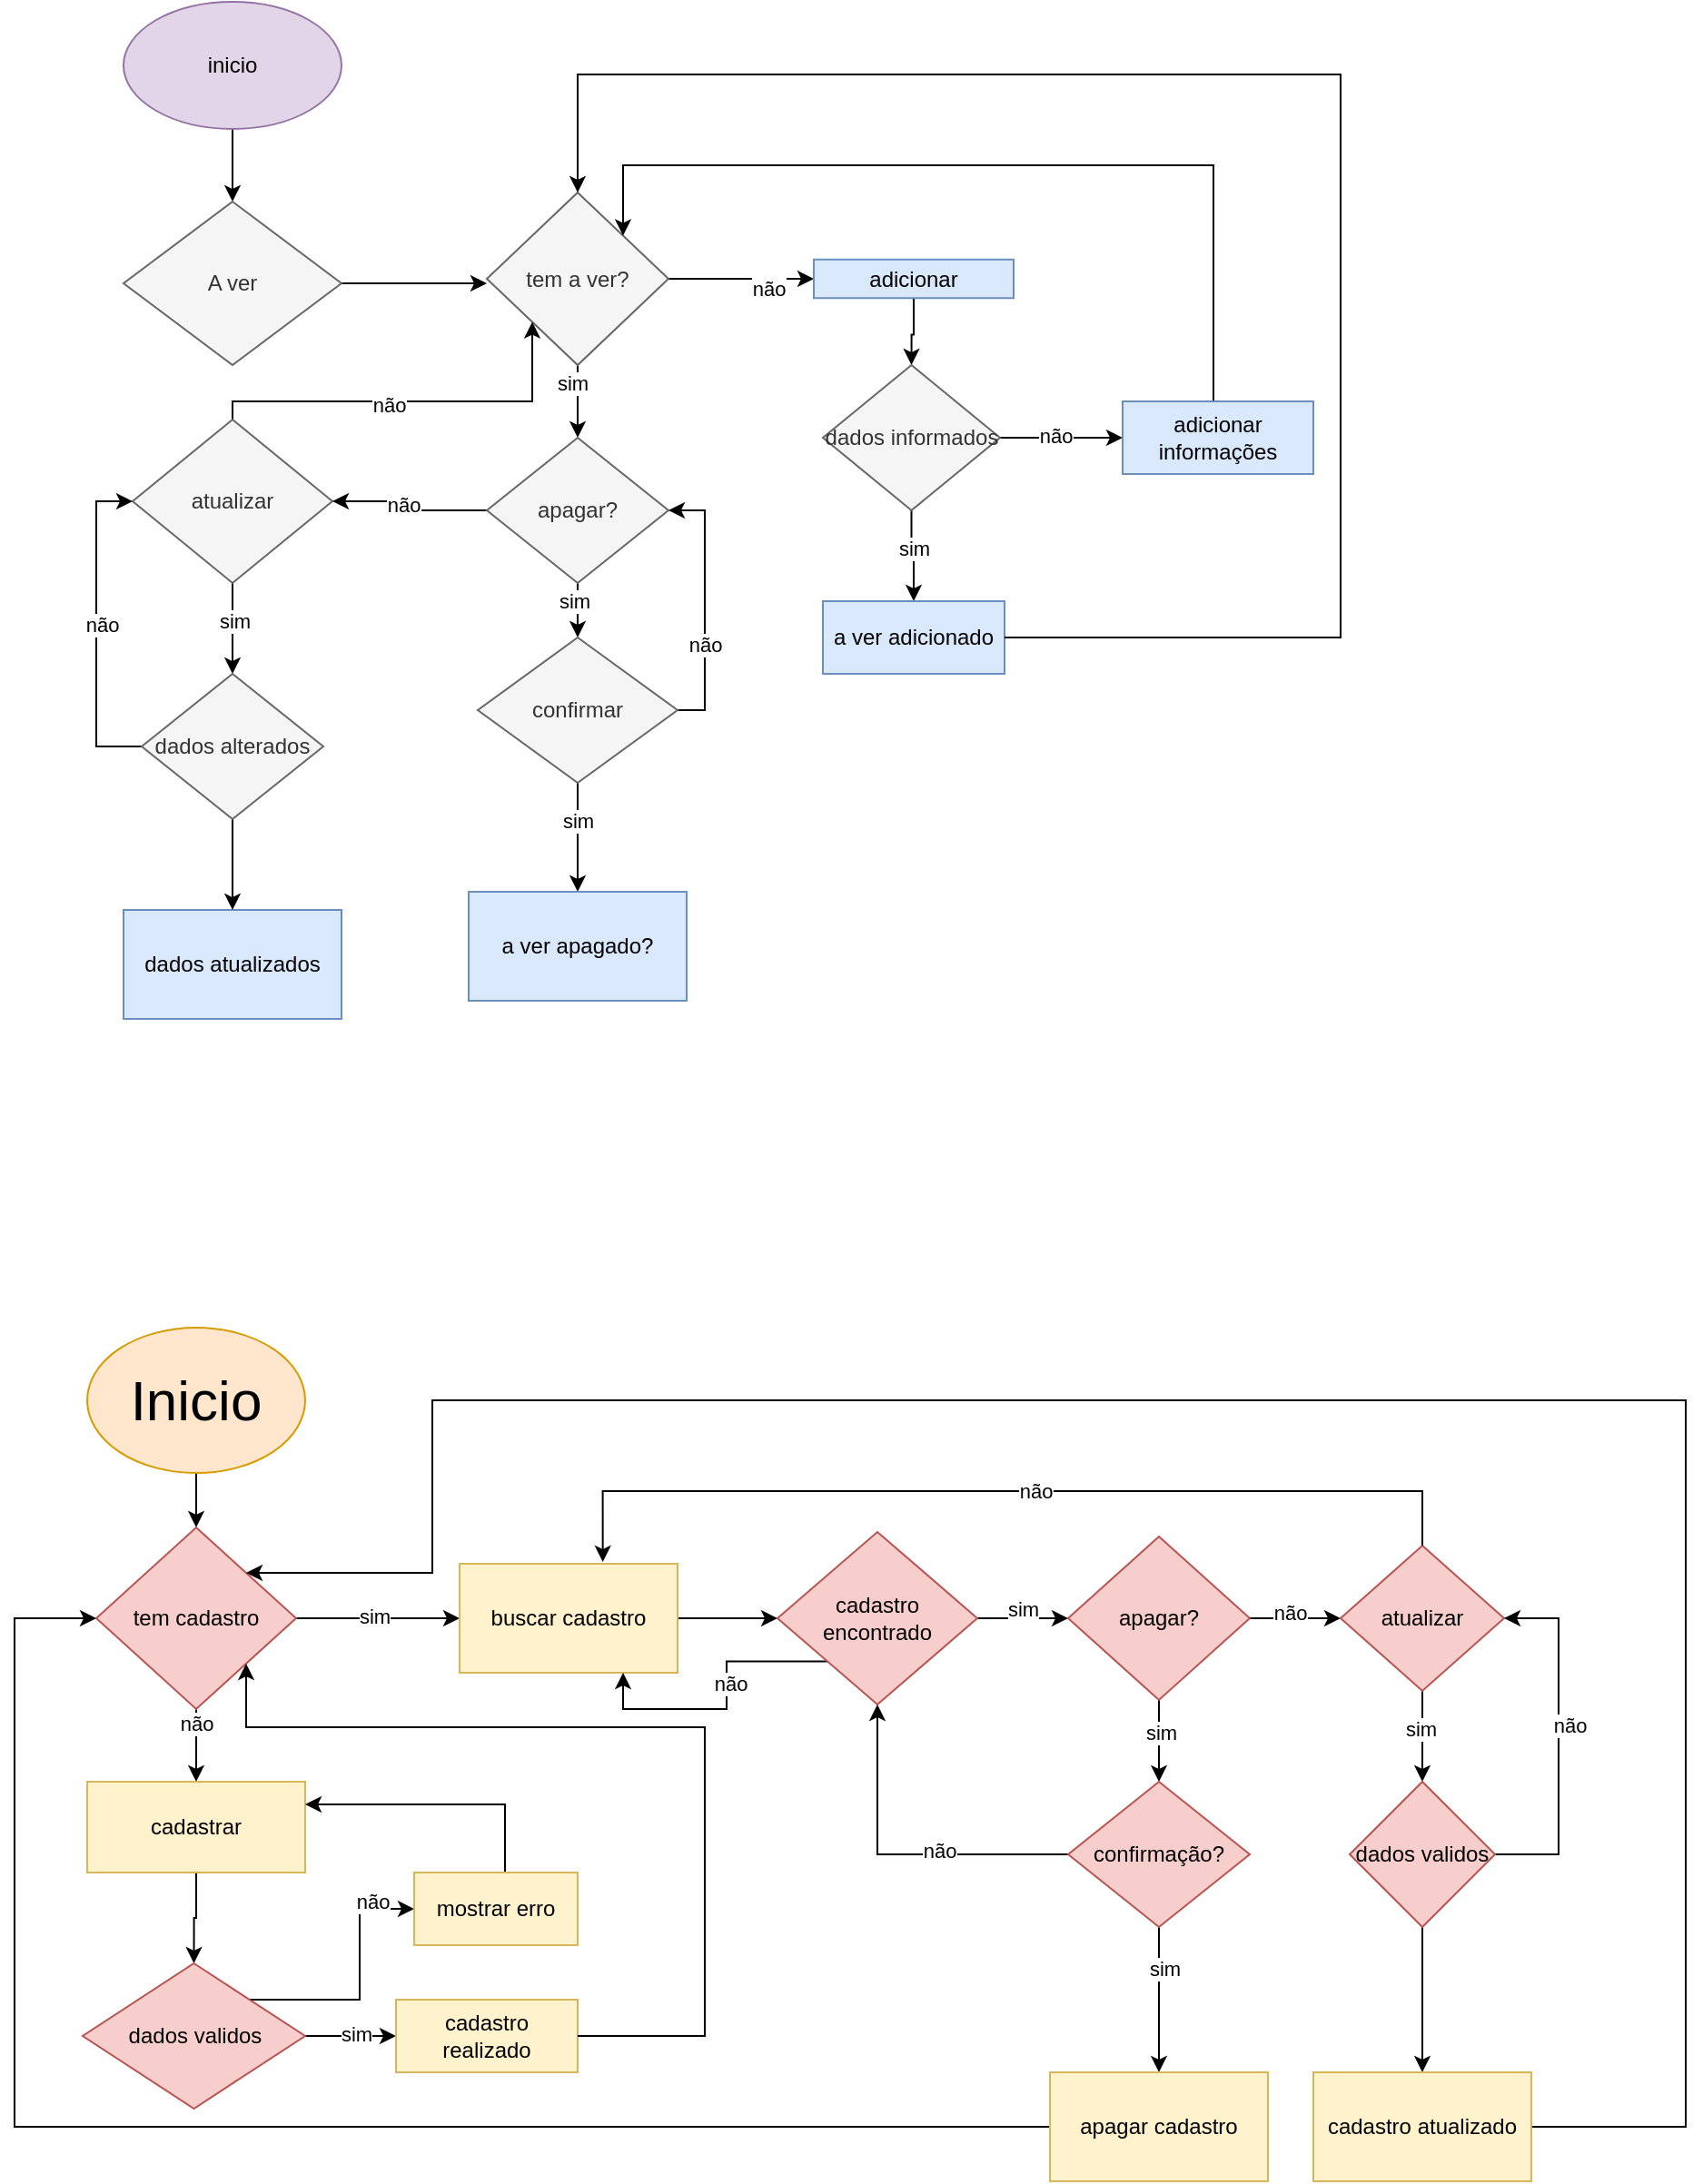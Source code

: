 <mxfile version="24.5.5" type="device">
  <diagram name="Página-1" id="7Sg--VfHiWCV4OMjjHLv">
    <mxGraphModel dx="1434" dy="782" grid="1" gridSize="10" guides="1" tooltips="1" connect="1" arrows="1" fold="1" page="1" pageScale="1" pageWidth="827" pageHeight="1169" math="0" shadow="0">
      <root>
        <mxCell id="0" />
        <mxCell id="1" parent="0" />
        <mxCell id="z7-OtWgKtnQ-wPI8jzzA-4" style="edgeStyle=orthogonalEdgeStyle;rounded=0;orthogonalLoop=1;jettySize=auto;html=1;entryX=0.5;entryY=0;entryDx=0;entryDy=0;" parent="1" source="z7-OtWgKtnQ-wPI8jzzA-2" target="z7-OtWgKtnQ-wPI8jzzA-3" edge="1">
          <mxGeometry relative="1" as="geometry" />
        </mxCell>
        <mxCell id="z7-OtWgKtnQ-wPI8jzzA-2" value="inicio" style="ellipse;whiteSpace=wrap;html=1;fillColor=#e1d5e7;strokeColor=#9673a6;" parent="1" vertex="1">
          <mxGeometry x="130" y="30" width="120" height="70" as="geometry" />
        </mxCell>
        <mxCell id="z7-OtWgKtnQ-wPI8jzzA-8" style="edgeStyle=orthogonalEdgeStyle;rounded=0;orthogonalLoop=1;jettySize=auto;html=1;" parent="1" source="z7-OtWgKtnQ-wPI8jzzA-3" edge="1">
          <mxGeometry relative="1" as="geometry">
            <mxPoint x="330" y="185" as="targetPoint" />
          </mxGeometry>
        </mxCell>
        <mxCell id="z7-OtWgKtnQ-wPI8jzzA-3" value="A ver" style="rhombus;whiteSpace=wrap;html=1;fillColor=#f5f5f5;fontColor=#333333;strokeColor=#666666;" parent="1" vertex="1">
          <mxGeometry x="130" y="140" width="120" height="90" as="geometry" />
        </mxCell>
        <mxCell id="z7-OtWgKtnQ-wPI8jzzA-12" style="edgeStyle=orthogonalEdgeStyle;rounded=0;orthogonalLoop=1;jettySize=auto;html=1;entryX=0;entryY=0.5;entryDx=0;entryDy=0;" parent="1" source="z7-OtWgKtnQ-wPI8jzzA-5" target="z7-OtWgKtnQ-wPI8jzzA-14" edge="1">
          <mxGeometry relative="1" as="geometry">
            <mxPoint x="570" y="182.5" as="targetPoint" />
          </mxGeometry>
        </mxCell>
        <mxCell id="z7-OtWgKtnQ-wPI8jzzA-13" value="não" style="edgeLabel;html=1;align=center;verticalAlign=middle;resizable=0;points=[];" parent="z7-OtWgKtnQ-wPI8jzzA-12" vertex="1" connectable="0">
          <mxGeometry x="0.373" y="-5" relative="1" as="geometry">
            <mxPoint as="offset" />
          </mxGeometry>
        </mxCell>
        <mxCell id="z7-OtWgKtnQ-wPI8jzzA-20" style="edgeStyle=orthogonalEdgeStyle;rounded=0;orthogonalLoop=1;jettySize=auto;html=1;entryX=0.5;entryY=0;entryDx=0;entryDy=0;" parent="1" source="z7-OtWgKtnQ-wPI8jzzA-5" target="z7-OtWgKtnQ-wPI8jzzA-19" edge="1">
          <mxGeometry relative="1" as="geometry" />
        </mxCell>
        <mxCell id="z7-OtWgKtnQ-wPI8jzzA-41" value="sim" style="edgeLabel;html=1;align=center;verticalAlign=middle;resizable=0;points=[];" parent="z7-OtWgKtnQ-wPI8jzzA-20" vertex="1" connectable="0">
          <mxGeometry x="-0.507" y="-3" relative="1" as="geometry">
            <mxPoint as="offset" />
          </mxGeometry>
        </mxCell>
        <mxCell id="z7-OtWgKtnQ-wPI8jzzA-5" value="tem a ver?" style="rhombus;whiteSpace=wrap;html=1;fillColor=#f5f5f5;fontColor=#333333;strokeColor=#666666;" parent="1" vertex="1">
          <mxGeometry x="330" y="135" width="100" height="95" as="geometry" />
        </mxCell>
        <mxCell id="z7-OtWgKtnQ-wPI8jzzA-50" style="edgeStyle=orthogonalEdgeStyle;rounded=0;orthogonalLoop=1;jettySize=auto;html=1;entryX=0.5;entryY=0;entryDx=0;entryDy=0;" parent="1" source="z7-OtWgKtnQ-wPI8jzzA-14" target="z7-OtWgKtnQ-wPI8jzzA-46" edge="1">
          <mxGeometry relative="1" as="geometry" />
        </mxCell>
        <mxCell id="z7-OtWgKtnQ-wPI8jzzA-14" value="adicionar" style="rounded=0;whiteSpace=wrap;html=1;fillColor=#dae8fc;strokeColor=#6c8ebf;" parent="1" vertex="1">
          <mxGeometry x="510" y="171.88" width="110" height="21.25" as="geometry" />
        </mxCell>
        <mxCell id="z7-OtWgKtnQ-wPI8jzzA-16" style="edgeStyle=orthogonalEdgeStyle;rounded=0;orthogonalLoop=1;jettySize=auto;html=1;entryX=0.5;entryY=0;entryDx=0;entryDy=0;" parent="1" source="z7-OtWgKtnQ-wPI8jzzA-15" target="z7-OtWgKtnQ-wPI8jzzA-23" edge="1">
          <mxGeometry relative="1" as="geometry">
            <mxPoint x="190" y="390" as="targetPoint" />
          </mxGeometry>
        </mxCell>
        <mxCell id="z7-OtWgKtnQ-wPI8jzzA-17" value="sim" style="edgeLabel;html=1;align=center;verticalAlign=middle;resizable=0;points=[];" parent="z7-OtWgKtnQ-wPI8jzzA-16" vertex="1" connectable="0">
          <mxGeometry x="-0.168" y="1" relative="1" as="geometry">
            <mxPoint as="offset" />
          </mxGeometry>
        </mxCell>
        <mxCell id="z7-OtWgKtnQ-wPI8jzzA-44" style="edgeStyle=orthogonalEdgeStyle;rounded=0;orthogonalLoop=1;jettySize=auto;html=1;exitX=0.5;exitY=0;exitDx=0;exitDy=0;entryX=0;entryY=1;entryDx=0;entryDy=0;" parent="1" source="z7-OtWgKtnQ-wPI8jzzA-15" target="z7-OtWgKtnQ-wPI8jzzA-5" edge="1">
          <mxGeometry relative="1" as="geometry">
            <mxPoint x="320" y="200" as="targetPoint" />
            <Array as="points">
              <mxPoint x="355" y="250" />
            </Array>
          </mxGeometry>
        </mxCell>
        <mxCell id="z7-OtWgKtnQ-wPI8jzzA-45" value="não" style="edgeLabel;html=1;align=center;verticalAlign=middle;resizable=0;points=[];" parent="z7-OtWgKtnQ-wPI8jzzA-44" vertex="1" connectable="0">
          <mxGeometry x="-0.129" y="-2" relative="1" as="geometry">
            <mxPoint as="offset" />
          </mxGeometry>
        </mxCell>
        <mxCell id="z7-OtWgKtnQ-wPI8jzzA-15" value="atualizar" style="rhombus;whiteSpace=wrap;html=1;fillColor=#f5f5f5;fontColor=#333333;strokeColor=#666666;" parent="1" vertex="1">
          <mxGeometry x="135" y="260" width="110" height="90" as="geometry" />
        </mxCell>
        <mxCell id="z7-OtWgKtnQ-wPI8jzzA-18" value="dados atualizados" style="rounded=0;whiteSpace=wrap;html=1;fillColor=#dae8fc;strokeColor=#6c8ebf;" parent="1" vertex="1">
          <mxGeometry x="130" y="530" width="120" height="60" as="geometry" />
        </mxCell>
        <mxCell id="z7-OtWgKtnQ-wPI8jzzA-21" style="edgeStyle=orthogonalEdgeStyle;rounded=0;orthogonalLoop=1;jettySize=auto;html=1;entryX=0.5;entryY=0;entryDx=0;entryDy=0;" parent="1" source="z7-OtWgKtnQ-wPI8jzzA-19" target="z7-OtWgKtnQ-wPI8jzzA-22" edge="1">
          <mxGeometry relative="1" as="geometry">
            <mxPoint x="380" y="400" as="targetPoint" />
          </mxGeometry>
        </mxCell>
        <mxCell id="z7-OtWgKtnQ-wPI8jzzA-40" value="sim" style="edgeLabel;html=1;align=center;verticalAlign=middle;resizable=0;points=[];" parent="z7-OtWgKtnQ-wPI8jzzA-21" vertex="1" connectable="0">
          <mxGeometry x="-0.606" y="-2" relative="1" as="geometry">
            <mxPoint as="offset" />
          </mxGeometry>
        </mxCell>
        <mxCell id="z7-OtWgKtnQ-wPI8jzzA-42" style="edgeStyle=orthogonalEdgeStyle;rounded=0;orthogonalLoop=1;jettySize=auto;html=1;" parent="1" source="z7-OtWgKtnQ-wPI8jzzA-19" target="z7-OtWgKtnQ-wPI8jzzA-15" edge="1">
          <mxGeometry relative="1" as="geometry" />
        </mxCell>
        <mxCell id="z7-OtWgKtnQ-wPI8jzzA-43" value="não" style="edgeLabel;html=1;align=center;verticalAlign=middle;resizable=0;points=[];" parent="z7-OtWgKtnQ-wPI8jzzA-42" vertex="1" connectable="0">
          <mxGeometry x="0.009" y="4" relative="1" as="geometry">
            <mxPoint as="offset" />
          </mxGeometry>
        </mxCell>
        <mxCell id="z7-OtWgKtnQ-wPI8jzzA-19" value="apagar?" style="rhombus;whiteSpace=wrap;html=1;fillColor=#f5f5f5;fontColor=#333333;strokeColor=#666666;" parent="1" vertex="1">
          <mxGeometry x="330" y="270" width="100" height="80" as="geometry" />
        </mxCell>
        <mxCell id="z7-OtWgKtnQ-wPI8jzzA-36" style="edgeStyle=orthogonalEdgeStyle;rounded=0;orthogonalLoop=1;jettySize=auto;html=1;exitX=0.5;exitY=1;exitDx=0;exitDy=0;entryX=0.5;entryY=0;entryDx=0;entryDy=0;" parent="1" source="z7-OtWgKtnQ-wPI8jzzA-22" target="z7-OtWgKtnQ-wPI8jzzA-29" edge="1">
          <mxGeometry relative="1" as="geometry" />
        </mxCell>
        <mxCell id="z7-OtWgKtnQ-wPI8jzzA-38" value="sim" style="edgeLabel;html=1;align=center;verticalAlign=middle;resizable=0;points=[];" parent="z7-OtWgKtnQ-wPI8jzzA-36" vertex="1" connectable="0">
          <mxGeometry x="-0.314" relative="1" as="geometry">
            <mxPoint as="offset" />
          </mxGeometry>
        </mxCell>
        <mxCell id="z7-OtWgKtnQ-wPI8jzzA-37" style="edgeStyle=orthogonalEdgeStyle;rounded=0;orthogonalLoop=1;jettySize=auto;html=1;entryX=1;entryY=0.5;entryDx=0;entryDy=0;" parent="1" source="z7-OtWgKtnQ-wPI8jzzA-22" target="z7-OtWgKtnQ-wPI8jzzA-19" edge="1">
          <mxGeometry relative="1" as="geometry">
            <Array as="points">
              <mxPoint x="450" y="420" />
              <mxPoint x="450" y="310" />
            </Array>
          </mxGeometry>
        </mxCell>
        <mxCell id="z7-OtWgKtnQ-wPI8jzzA-39" value="não" style="edgeLabel;html=1;align=center;verticalAlign=middle;resizable=0;points=[];" parent="z7-OtWgKtnQ-wPI8jzzA-37" vertex="1" connectable="0">
          <mxGeometry x="-0.3" relative="1" as="geometry">
            <mxPoint as="offset" />
          </mxGeometry>
        </mxCell>
        <mxCell id="z7-OtWgKtnQ-wPI8jzzA-22" value="confirmar" style="rhombus;whiteSpace=wrap;html=1;fillColor=#f5f5f5;fontColor=#333333;strokeColor=#666666;" parent="1" vertex="1">
          <mxGeometry x="325" y="380" width="110" height="80" as="geometry" />
        </mxCell>
        <mxCell id="z7-OtWgKtnQ-wPI8jzzA-24" style="edgeStyle=orthogonalEdgeStyle;rounded=0;orthogonalLoop=1;jettySize=auto;html=1;" parent="1" source="z7-OtWgKtnQ-wPI8jzzA-23" target="z7-OtWgKtnQ-wPI8jzzA-18" edge="1">
          <mxGeometry relative="1" as="geometry" />
        </mxCell>
        <mxCell id="z7-OtWgKtnQ-wPI8jzzA-27" style="edgeStyle=orthogonalEdgeStyle;rounded=0;orthogonalLoop=1;jettySize=auto;html=1;exitX=0;exitY=0.5;exitDx=0;exitDy=0;entryX=0;entryY=0.5;entryDx=0;entryDy=0;" parent="1" source="z7-OtWgKtnQ-wPI8jzzA-23" target="z7-OtWgKtnQ-wPI8jzzA-15" edge="1">
          <mxGeometry relative="1" as="geometry" />
        </mxCell>
        <mxCell id="z7-OtWgKtnQ-wPI8jzzA-28" value="não" style="edgeLabel;html=1;align=center;verticalAlign=middle;resizable=0;points=[];" parent="z7-OtWgKtnQ-wPI8jzzA-27" vertex="1" connectable="0">
          <mxGeometry x="0.021" y="-3" relative="1" as="geometry">
            <mxPoint as="offset" />
          </mxGeometry>
        </mxCell>
        <mxCell id="z7-OtWgKtnQ-wPI8jzzA-23" value="dados alterados" style="rhombus;whiteSpace=wrap;html=1;fillColor=#f5f5f5;fontColor=#333333;strokeColor=#666666;" parent="1" vertex="1">
          <mxGeometry x="140" y="400" width="100" height="80" as="geometry" />
        </mxCell>
        <mxCell id="z7-OtWgKtnQ-wPI8jzzA-29" value="a ver apagado?" style="rounded=0;whiteSpace=wrap;html=1;fillColor=#dae8fc;strokeColor=#6c8ebf;" parent="1" vertex="1">
          <mxGeometry x="320" y="520" width="120" height="60" as="geometry" />
        </mxCell>
        <mxCell id="z7-OtWgKtnQ-wPI8jzzA-55" style="edgeStyle=orthogonalEdgeStyle;rounded=0;orthogonalLoop=1;jettySize=auto;html=1;entryX=0.5;entryY=0;entryDx=0;entryDy=0;" parent="1" source="z7-OtWgKtnQ-wPI8jzzA-46" target="z7-OtWgKtnQ-wPI8jzzA-51" edge="1">
          <mxGeometry relative="1" as="geometry" />
        </mxCell>
        <mxCell id="z7-OtWgKtnQ-wPI8jzzA-56" value="sim" style="edgeLabel;html=1;align=center;verticalAlign=middle;resizable=0;points=[];" parent="z7-OtWgKtnQ-wPI8jzzA-55" vertex="1" connectable="0">
          <mxGeometry x="-0.193" y="1" relative="1" as="geometry">
            <mxPoint as="offset" />
          </mxGeometry>
        </mxCell>
        <mxCell id="z7-OtWgKtnQ-wPI8jzzA-60" style="edgeStyle=orthogonalEdgeStyle;rounded=0;orthogonalLoop=1;jettySize=auto;html=1;entryX=0;entryY=0.5;entryDx=0;entryDy=0;" parent="1" source="z7-OtWgKtnQ-wPI8jzzA-46" target="z7-OtWgKtnQ-wPI8jzzA-57" edge="1">
          <mxGeometry relative="1" as="geometry" />
        </mxCell>
        <mxCell id="z7-OtWgKtnQ-wPI8jzzA-62" value="não" style="edgeLabel;html=1;align=center;verticalAlign=middle;resizable=0;points=[];" parent="z7-OtWgKtnQ-wPI8jzzA-60" vertex="1" connectable="0">
          <mxGeometry x="-0.091" y="1" relative="1" as="geometry">
            <mxPoint as="offset" />
          </mxGeometry>
        </mxCell>
        <mxCell id="z7-OtWgKtnQ-wPI8jzzA-46" value="dados informados" style="rhombus;whiteSpace=wrap;html=1;fillColor=#f5f5f5;fontColor=#333333;strokeColor=#666666;" parent="1" vertex="1">
          <mxGeometry x="515" y="230" width="97.5" height="80" as="geometry" />
        </mxCell>
        <mxCell id="z7-OtWgKtnQ-wPI8jzzA-51" value="a ver adicionado" style="rounded=0;whiteSpace=wrap;html=1;fillColor=#dae8fc;strokeColor=#6c8ebf;" parent="1" vertex="1">
          <mxGeometry x="515" y="360" width="100" height="40" as="geometry" />
        </mxCell>
        <mxCell id="z7-OtWgKtnQ-wPI8jzzA-64" style="edgeStyle=orthogonalEdgeStyle;rounded=0;orthogonalLoop=1;jettySize=auto;html=1;entryX=1;entryY=0;entryDx=0;entryDy=0;" parent="1" source="z7-OtWgKtnQ-wPI8jzzA-57" target="z7-OtWgKtnQ-wPI8jzzA-5" edge="1">
          <mxGeometry relative="1" as="geometry">
            <Array as="points">
              <mxPoint x="730" y="120" />
              <mxPoint x="405" y="120" />
            </Array>
          </mxGeometry>
        </mxCell>
        <mxCell id="z7-OtWgKtnQ-wPI8jzzA-57" value="adicionar&lt;div&gt;informações&lt;/div&gt;" style="rounded=0;whiteSpace=wrap;html=1;fillColor=#dae8fc;strokeColor=#6c8ebf;" parent="1" vertex="1">
          <mxGeometry x="680" y="250" width="105" height="40" as="geometry" />
        </mxCell>
        <mxCell id="z7-OtWgKtnQ-wPI8jzzA-65" style="edgeStyle=orthogonalEdgeStyle;rounded=0;orthogonalLoop=1;jettySize=auto;html=1;entryX=0.5;entryY=0;entryDx=0;entryDy=0;" parent="1" source="z7-OtWgKtnQ-wPI8jzzA-51" target="z7-OtWgKtnQ-wPI8jzzA-5" edge="1">
          <mxGeometry relative="1" as="geometry">
            <mxPoint x="380" y="150" as="targetPoint" />
            <Array as="points">
              <mxPoint x="800" y="380" />
              <mxPoint x="800" y="70" />
              <mxPoint x="380" y="70" />
            </Array>
          </mxGeometry>
        </mxCell>
        <mxCell id="z7-OtWgKtnQ-wPI8jzzA-127" style="edgeStyle=orthogonalEdgeStyle;rounded=0;orthogonalLoop=1;jettySize=auto;html=1;entryX=0.5;entryY=0;entryDx=0;entryDy=0;" parent="1" source="z7-OtWgKtnQ-wPI8jzzA-66" target="z7-OtWgKtnQ-wPI8jzzA-67" edge="1">
          <mxGeometry relative="1" as="geometry" />
        </mxCell>
        <mxCell id="z7-OtWgKtnQ-wPI8jzzA-66" value="&lt;font style=&quot;font-size: 31px;&quot;&gt;Inicio&lt;/font&gt;" style="ellipse;whiteSpace=wrap;html=1;strokeWidth=1;fillColor=#ffe6cc;strokeColor=#d79b00;" parent="1" vertex="1">
          <mxGeometry x="110" y="760" width="120" height="80" as="geometry" />
        </mxCell>
        <mxCell id="z7-OtWgKtnQ-wPI8jzzA-70" style="edgeStyle=orthogonalEdgeStyle;rounded=0;orthogonalLoop=1;jettySize=auto;html=1;entryX=0;entryY=0.5;entryDx=0;entryDy=0;" parent="1" source="z7-OtWgKtnQ-wPI8jzzA-67" target="z7-OtWgKtnQ-wPI8jzzA-75" edge="1">
          <mxGeometry relative="1" as="geometry">
            <mxPoint x="310" y="920" as="targetPoint" />
          </mxGeometry>
        </mxCell>
        <mxCell id="z7-OtWgKtnQ-wPI8jzzA-74" value="sim" style="edgeLabel;html=1;align=center;verticalAlign=middle;resizable=0;points=[];" parent="z7-OtWgKtnQ-wPI8jzzA-70" vertex="1" connectable="0">
          <mxGeometry x="-0.059" y="1" relative="1" as="geometry">
            <mxPoint as="offset" />
          </mxGeometry>
        </mxCell>
        <mxCell id="z7-OtWgKtnQ-wPI8jzzA-110" style="edgeStyle=orthogonalEdgeStyle;rounded=0;orthogonalLoop=1;jettySize=auto;html=1;entryX=0.5;entryY=0;entryDx=0;entryDy=0;" parent="1" source="z7-OtWgKtnQ-wPI8jzzA-67" target="z7-OtWgKtnQ-wPI8jzzA-107" edge="1">
          <mxGeometry relative="1" as="geometry" />
        </mxCell>
        <mxCell id="z7-OtWgKtnQ-wPI8jzzA-117" value="não" style="edgeLabel;html=1;align=center;verticalAlign=middle;resizable=0;points=[];" parent="z7-OtWgKtnQ-wPI8jzzA-110" vertex="1" connectable="0">
          <mxGeometry x="-0.615" relative="1" as="geometry">
            <mxPoint as="offset" />
          </mxGeometry>
        </mxCell>
        <mxCell id="z7-OtWgKtnQ-wPI8jzzA-67" value="tem cadastro" style="rhombus;whiteSpace=wrap;html=1;fillColor=#f8cecc;strokeColor=#b85450;" parent="1" vertex="1">
          <mxGeometry x="115" y="870" width="110" height="100" as="geometry" />
        </mxCell>
        <mxCell id="z7-OtWgKtnQ-wPI8jzzA-76" style="edgeStyle=orthogonalEdgeStyle;rounded=0;orthogonalLoop=1;jettySize=auto;html=1;exitX=1;exitY=0.5;exitDx=0;exitDy=0;entryX=0;entryY=0.5;entryDx=0;entryDy=0;" parent="1" source="z7-OtWgKtnQ-wPI8jzzA-75" target="z7-OtWgKtnQ-wPI8jzzA-83" edge="1">
          <mxGeometry relative="1" as="geometry">
            <mxPoint x="480" y="920.304" as="targetPoint" />
          </mxGeometry>
        </mxCell>
        <mxCell id="z7-OtWgKtnQ-wPI8jzzA-75" value="buscar cadastro" style="rounded=0;whiteSpace=wrap;html=1;fillColor=#fff2cc;strokeColor=#d6b656;" parent="1" vertex="1">
          <mxGeometry x="315" y="890" width="120" height="60" as="geometry" />
        </mxCell>
        <mxCell id="z7-OtWgKtnQ-wPI8jzzA-86" style="edgeStyle=orthogonalEdgeStyle;rounded=0;orthogonalLoop=1;jettySize=auto;html=1;entryX=0;entryY=0.5;entryDx=0;entryDy=0;" parent="1" source="z7-OtWgKtnQ-wPI8jzzA-83" target="z7-OtWgKtnQ-wPI8jzzA-88" edge="1">
          <mxGeometry relative="1" as="geometry">
            <mxPoint x="650" y="920" as="targetPoint" />
          </mxGeometry>
        </mxCell>
        <mxCell id="z7-OtWgKtnQ-wPI8jzzA-87" value="sim" style="edgeLabel;html=1;align=center;verticalAlign=middle;resizable=0;points=[];" parent="z7-OtWgKtnQ-wPI8jzzA-86" vertex="1" connectable="0">
          <mxGeometry x="-0.008" y="4" relative="1" as="geometry">
            <mxPoint y="-1" as="offset" />
          </mxGeometry>
        </mxCell>
        <mxCell id="z7-OtWgKtnQ-wPI8jzzA-137" style="edgeStyle=orthogonalEdgeStyle;rounded=0;orthogonalLoop=1;jettySize=auto;html=1;exitX=0;exitY=1;exitDx=0;exitDy=0;entryX=0.75;entryY=1;entryDx=0;entryDy=0;" parent="1" source="z7-OtWgKtnQ-wPI8jzzA-83" target="z7-OtWgKtnQ-wPI8jzzA-75" edge="1">
          <mxGeometry relative="1" as="geometry">
            <Array as="points">
              <mxPoint x="462" y="944" />
              <mxPoint x="462" y="970" />
              <mxPoint x="405" y="970" />
            </Array>
          </mxGeometry>
        </mxCell>
        <mxCell id="z7-OtWgKtnQ-wPI8jzzA-138" value="não" style="edgeLabel;html=1;align=center;verticalAlign=middle;resizable=0;points=[];" parent="z7-OtWgKtnQ-wPI8jzzA-137" vertex="1" connectable="0">
          <mxGeometry x="-0.148" y="2" relative="1" as="geometry">
            <mxPoint as="offset" />
          </mxGeometry>
        </mxCell>
        <mxCell id="z7-OtWgKtnQ-wPI8jzzA-83" value="cadastro&lt;div&gt;encontrado&lt;/div&gt;" style="rhombus;whiteSpace=wrap;html=1;fillColor=#f8cecc;strokeColor=#b85450;" parent="1" vertex="1">
          <mxGeometry x="490" y="872.5" width="110" height="95" as="geometry" />
        </mxCell>
        <mxCell id="z7-OtWgKtnQ-wPI8jzzA-89" style="edgeStyle=orthogonalEdgeStyle;rounded=0;orthogonalLoop=1;jettySize=auto;html=1;entryX=0.5;entryY=0;entryDx=0;entryDy=0;" parent="1" source="z7-OtWgKtnQ-wPI8jzzA-88" target="z7-OtWgKtnQ-wPI8jzzA-91" edge="1">
          <mxGeometry relative="1" as="geometry">
            <mxPoint x="700" y="1000" as="targetPoint" />
          </mxGeometry>
        </mxCell>
        <mxCell id="z7-OtWgKtnQ-wPI8jzzA-90" value="sim" style="edgeLabel;html=1;align=center;verticalAlign=middle;resizable=0;points=[];" parent="z7-OtWgKtnQ-wPI8jzzA-89" vertex="1" connectable="0">
          <mxGeometry x="-0.211" y="1" relative="1" as="geometry">
            <mxPoint as="offset" />
          </mxGeometry>
        </mxCell>
        <mxCell id="z7-OtWgKtnQ-wPI8jzzA-95" style="edgeStyle=orthogonalEdgeStyle;rounded=0;orthogonalLoop=1;jettySize=auto;html=1;exitX=1;exitY=0.5;exitDx=0;exitDy=0;entryX=0;entryY=0.5;entryDx=0;entryDy=0;" parent="1" source="z7-OtWgKtnQ-wPI8jzzA-88" target="z7-OtWgKtnQ-wPI8jzzA-97" edge="1">
          <mxGeometry relative="1" as="geometry">
            <mxPoint x="800" y="915.087" as="targetPoint" />
          </mxGeometry>
        </mxCell>
        <mxCell id="z7-OtWgKtnQ-wPI8jzzA-96" value="não" style="edgeLabel;html=1;align=center;verticalAlign=middle;resizable=0;points=[];" parent="z7-OtWgKtnQ-wPI8jzzA-95" vertex="1" connectable="0">
          <mxGeometry x="-0.126" y="3" relative="1" as="geometry">
            <mxPoint as="offset" />
          </mxGeometry>
        </mxCell>
        <mxCell id="z7-OtWgKtnQ-wPI8jzzA-88" value="apagar?" style="rhombus;whiteSpace=wrap;html=1;fillColor=#f8cecc;strokeColor=#b85450;" parent="1" vertex="1">
          <mxGeometry x="650" y="875" width="100" height="90" as="geometry" />
        </mxCell>
        <mxCell id="z7-OtWgKtnQ-wPI8jzzA-92" style="edgeStyle=orthogonalEdgeStyle;rounded=0;orthogonalLoop=1;jettySize=auto;html=1;entryX=0.5;entryY=0;entryDx=0;entryDy=0;" parent="1" source="z7-OtWgKtnQ-wPI8jzzA-91" target="z7-OtWgKtnQ-wPI8jzzA-94" edge="1">
          <mxGeometry relative="1" as="geometry">
            <mxPoint x="700" y="1140.0" as="targetPoint" />
          </mxGeometry>
        </mxCell>
        <mxCell id="z7-OtWgKtnQ-wPI8jzzA-93" value="sim" style="edgeLabel;html=1;align=center;verticalAlign=middle;resizable=0;points=[];" parent="z7-OtWgKtnQ-wPI8jzzA-92" vertex="1" connectable="0">
          <mxGeometry x="-0.443" y="3" relative="1" as="geometry">
            <mxPoint as="offset" />
          </mxGeometry>
        </mxCell>
        <mxCell id="z7-OtWgKtnQ-wPI8jzzA-135" style="edgeStyle=orthogonalEdgeStyle;rounded=0;orthogonalLoop=1;jettySize=auto;html=1;entryX=0.5;entryY=1;entryDx=0;entryDy=0;" parent="1" source="z7-OtWgKtnQ-wPI8jzzA-91" target="z7-OtWgKtnQ-wPI8jzzA-83" edge="1">
          <mxGeometry relative="1" as="geometry" />
        </mxCell>
        <mxCell id="z7-OtWgKtnQ-wPI8jzzA-136" value="não" style="edgeLabel;html=1;align=center;verticalAlign=middle;resizable=0;points=[];" parent="z7-OtWgKtnQ-wPI8jzzA-135" vertex="1" connectable="0">
          <mxGeometry x="-0.244" y="-2" relative="1" as="geometry">
            <mxPoint as="offset" />
          </mxGeometry>
        </mxCell>
        <mxCell id="z7-OtWgKtnQ-wPI8jzzA-91" value="confirmação?" style="rhombus;whiteSpace=wrap;html=1;fillColor=#f8cecc;strokeColor=#b85450;" parent="1" vertex="1">
          <mxGeometry x="650" y="1010" width="100" height="80" as="geometry" />
        </mxCell>
        <mxCell id="z7-OtWgKtnQ-wPI8jzzA-123" style="edgeStyle=orthogonalEdgeStyle;rounded=0;orthogonalLoop=1;jettySize=auto;html=1;exitX=0;exitY=0.5;exitDx=0;exitDy=0;entryX=0;entryY=0.5;entryDx=0;entryDy=0;" parent="1" source="z7-OtWgKtnQ-wPI8jzzA-94" target="z7-OtWgKtnQ-wPI8jzzA-67" edge="1">
          <mxGeometry relative="1" as="geometry">
            <mxPoint x="40" y="1120" as="targetPoint" />
            <Array as="points">
              <mxPoint x="650" y="1200" />
              <mxPoint x="70" y="1200" />
              <mxPoint x="70" y="920" />
            </Array>
          </mxGeometry>
        </mxCell>
        <mxCell id="z7-OtWgKtnQ-wPI8jzzA-94" value="apagar cadastro" style="rounded=0;whiteSpace=wrap;html=1;fillColor=#fff2cc;strokeColor=#d6b656;" parent="1" vertex="1">
          <mxGeometry x="640" y="1170" width="120" height="60" as="geometry" />
        </mxCell>
        <mxCell id="z7-OtWgKtnQ-wPI8jzzA-98" style="edgeStyle=orthogonalEdgeStyle;rounded=0;orthogonalLoop=1;jettySize=auto;html=1;entryX=0.5;entryY=0;entryDx=0;entryDy=0;" parent="1" source="z7-OtWgKtnQ-wPI8jzzA-97" target="z7-OtWgKtnQ-wPI8jzzA-99" edge="1">
          <mxGeometry relative="1" as="geometry">
            <mxPoint x="845" y="1010" as="targetPoint" />
          </mxGeometry>
        </mxCell>
        <mxCell id="z7-OtWgKtnQ-wPI8jzzA-131" value="sim" style="edgeLabel;html=1;align=center;verticalAlign=middle;resizable=0;points=[];" parent="z7-OtWgKtnQ-wPI8jzzA-98" vertex="1" connectable="0">
          <mxGeometry x="-0.188" y="-1" relative="1" as="geometry">
            <mxPoint as="offset" />
          </mxGeometry>
        </mxCell>
        <mxCell id="z7-OtWgKtnQ-wPI8jzzA-97" value="atualizar" style="rhombus;whiteSpace=wrap;html=1;fillColor=#f8cecc;strokeColor=#b85450;" parent="1" vertex="1">
          <mxGeometry x="800" y="880" width="90" height="80" as="geometry" />
        </mxCell>
        <mxCell id="z7-OtWgKtnQ-wPI8jzzA-105" style="edgeStyle=orthogonalEdgeStyle;rounded=0;orthogonalLoop=1;jettySize=auto;html=1;entryX=0.5;entryY=0;entryDx=0;entryDy=0;" parent="1" source="z7-OtWgKtnQ-wPI8jzzA-99" target="z7-OtWgKtnQ-wPI8jzzA-102" edge="1">
          <mxGeometry relative="1" as="geometry">
            <mxPoint x="845" y="1140.0" as="targetPoint" />
          </mxGeometry>
        </mxCell>
        <mxCell id="z7-OtWgKtnQ-wPI8jzzA-132" style="edgeStyle=orthogonalEdgeStyle;rounded=0;orthogonalLoop=1;jettySize=auto;html=1;entryX=1;entryY=0.5;entryDx=0;entryDy=0;" parent="1" source="z7-OtWgKtnQ-wPI8jzzA-99" target="z7-OtWgKtnQ-wPI8jzzA-97" edge="1">
          <mxGeometry relative="1" as="geometry">
            <Array as="points">
              <mxPoint x="920" y="1050" />
              <mxPoint x="920" y="920" />
            </Array>
          </mxGeometry>
        </mxCell>
        <mxCell id="z7-OtWgKtnQ-wPI8jzzA-133" value="não" style="edgeLabel;html=1;align=center;verticalAlign=middle;resizable=0;points=[];" parent="z7-OtWgKtnQ-wPI8jzzA-132" vertex="1" connectable="0">
          <mxGeometry x="0.092" y="-6" relative="1" as="geometry">
            <mxPoint as="offset" />
          </mxGeometry>
        </mxCell>
        <mxCell id="z7-OtWgKtnQ-wPI8jzzA-99" value="dados validos" style="rhombus;whiteSpace=wrap;html=1;fillColor=#f8cecc;strokeColor=#b85450;" parent="1" vertex="1">
          <mxGeometry x="805" y="1010" width="80" height="80" as="geometry" />
        </mxCell>
        <mxCell id="z7-OtWgKtnQ-wPI8jzzA-130" style="edgeStyle=orthogonalEdgeStyle;rounded=0;orthogonalLoop=1;jettySize=auto;html=1;entryX=1;entryY=0;entryDx=0;entryDy=0;" parent="1" source="z7-OtWgKtnQ-wPI8jzzA-102" target="z7-OtWgKtnQ-wPI8jzzA-67" edge="1">
          <mxGeometry relative="1" as="geometry">
            <Array as="points">
              <mxPoint x="990" y="1200" />
              <mxPoint x="990" y="800" />
              <mxPoint x="300" y="800" />
              <mxPoint x="300" y="895" />
            </Array>
          </mxGeometry>
        </mxCell>
        <mxCell id="z7-OtWgKtnQ-wPI8jzzA-102" value="cadastro atualizado" style="rounded=0;whiteSpace=wrap;html=1;fillColor=#fff2cc;strokeColor=#d6b656;" parent="1" vertex="1">
          <mxGeometry x="785" y="1170" width="120" height="60" as="geometry" />
        </mxCell>
        <mxCell id="z7-OtWgKtnQ-wPI8jzzA-112" style="edgeStyle=orthogonalEdgeStyle;rounded=0;orthogonalLoop=1;jettySize=auto;html=1;entryX=0.5;entryY=0;entryDx=0;entryDy=0;" parent="1" source="z7-OtWgKtnQ-wPI8jzzA-107" target="z7-OtWgKtnQ-wPI8jzzA-111" edge="1">
          <mxGeometry relative="1" as="geometry" />
        </mxCell>
        <mxCell id="z7-OtWgKtnQ-wPI8jzzA-107" value="cadastrar" style="rounded=0;whiteSpace=wrap;html=1;fillColor=#fff2cc;strokeColor=#d6b656;" parent="1" vertex="1">
          <mxGeometry x="110" y="1010" width="120" height="50" as="geometry" />
        </mxCell>
        <mxCell id="z7-OtWgKtnQ-wPI8jzzA-113" style="edgeStyle=orthogonalEdgeStyle;rounded=0;orthogonalLoop=1;jettySize=auto;html=1;" parent="1" source="z7-OtWgKtnQ-wPI8jzzA-111" edge="1">
          <mxGeometry relative="1" as="geometry">
            <mxPoint x="280" y="1150.0" as="targetPoint" />
          </mxGeometry>
        </mxCell>
        <mxCell id="z7-OtWgKtnQ-wPI8jzzA-114" value="sim" style="edgeLabel;html=1;align=center;verticalAlign=middle;resizable=0;points=[];" parent="z7-OtWgKtnQ-wPI8jzzA-113" vertex="1" connectable="0">
          <mxGeometry x="0.106" y="2" relative="1" as="geometry">
            <mxPoint as="offset" />
          </mxGeometry>
        </mxCell>
        <mxCell id="z7-OtWgKtnQ-wPI8jzzA-119" style="edgeStyle=orthogonalEdgeStyle;rounded=0;orthogonalLoop=1;jettySize=auto;html=1;exitX=1;exitY=0;exitDx=0;exitDy=0;entryX=0;entryY=0.5;entryDx=0;entryDy=0;" parent="1" source="z7-OtWgKtnQ-wPI8jzzA-111" target="z7-OtWgKtnQ-wPI8jzzA-116" edge="1">
          <mxGeometry relative="1" as="geometry" />
        </mxCell>
        <mxCell id="z7-OtWgKtnQ-wPI8jzzA-120" value="não" style="edgeLabel;html=1;align=center;verticalAlign=middle;resizable=0;points=[];" parent="z7-OtWgKtnQ-wPI8jzzA-119" vertex="1" connectable="0">
          <mxGeometry x="0.672" y="4" relative="1" as="geometry">
            <mxPoint as="offset" />
          </mxGeometry>
        </mxCell>
        <mxCell id="z7-OtWgKtnQ-wPI8jzzA-111" value="dados validos" style="rhombus;whiteSpace=wrap;html=1;fillColor=#f8cecc;strokeColor=#b85450;" parent="1" vertex="1">
          <mxGeometry x="107.5" y="1110" width="122.5" height="80" as="geometry" />
        </mxCell>
        <mxCell id="z7-OtWgKtnQ-wPI8jzzA-115" value="cadastro realizado" style="rounded=0;whiteSpace=wrap;html=1;fillColor=#fff2cc;strokeColor=#d6b656;" parent="1" vertex="1">
          <mxGeometry x="280" y="1130" width="100" height="40" as="geometry" />
        </mxCell>
        <mxCell id="z7-OtWgKtnQ-wPI8jzzA-121" style="edgeStyle=orthogonalEdgeStyle;rounded=0;orthogonalLoop=1;jettySize=auto;html=1;entryX=1;entryY=0.25;entryDx=0;entryDy=0;" parent="1" source="z7-OtWgKtnQ-wPI8jzzA-116" target="z7-OtWgKtnQ-wPI8jzzA-107" edge="1">
          <mxGeometry relative="1" as="geometry">
            <Array as="points">
              <mxPoint x="340" y="1022" />
            </Array>
          </mxGeometry>
        </mxCell>
        <mxCell id="z7-OtWgKtnQ-wPI8jzzA-116" value="mostrar erro" style="rounded=0;whiteSpace=wrap;html=1;fillColor=#fff2cc;strokeColor=#d6b656;" parent="1" vertex="1">
          <mxGeometry x="290" y="1060" width="90" height="40" as="geometry" />
        </mxCell>
        <mxCell id="z7-OtWgKtnQ-wPI8jzzA-122" style="edgeStyle=orthogonalEdgeStyle;rounded=0;orthogonalLoop=1;jettySize=auto;html=1;entryX=1;entryY=1;entryDx=0;entryDy=0;" parent="1" source="z7-OtWgKtnQ-wPI8jzzA-115" target="z7-OtWgKtnQ-wPI8jzzA-67" edge="1">
          <mxGeometry relative="1" as="geometry">
            <Array as="points">
              <mxPoint x="450" y="1150" />
              <mxPoint x="450" y="980" />
              <mxPoint x="198" y="980" />
            </Array>
          </mxGeometry>
        </mxCell>
        <mxCell id="z7-OtWgKtnQ-wPI8jzzA-128" style="edgeStyle=orthogonalEdgeStyle;rounded=0;orthogonalLoop=1;jettySize=auto;html=1;entryX=0.657;entryY=-0.017;entryDx=0;entryDy=0;entryPerimeter=0;" parent="1" source="z7-OtWgKtnQ-wPI8jzzA-97" target="z7-OtWgKtnQ-wPI8jzzA-75" edge="1">
          <mxGeometry relative="1" as="geometry">
            <Array as="points">
              <mxPoint x="845" y="850" />
              <mxPoint x="394" y="850" />
            </Array>
          </mxGeometry>
        </mxCell>
        <mxCell id="z7-OtWgKtnQ-wPI8jzzA-134" value="não" style="edgeLabel;html=1;align=center;verticalAlign=middle;resizable=0;points=[];" parent="z7-OtWgKtnQ-wPI8jzzA-128" vertex="1" connectable="0">
          <mxGeometry x="-0.066" relative="1" as="geometry">
            <mxPoint as="offset" />
          </mxGeometry>
        </mxCell>
      </root>
    </mxGraphModel>
  </diagram>
</mxfile>

